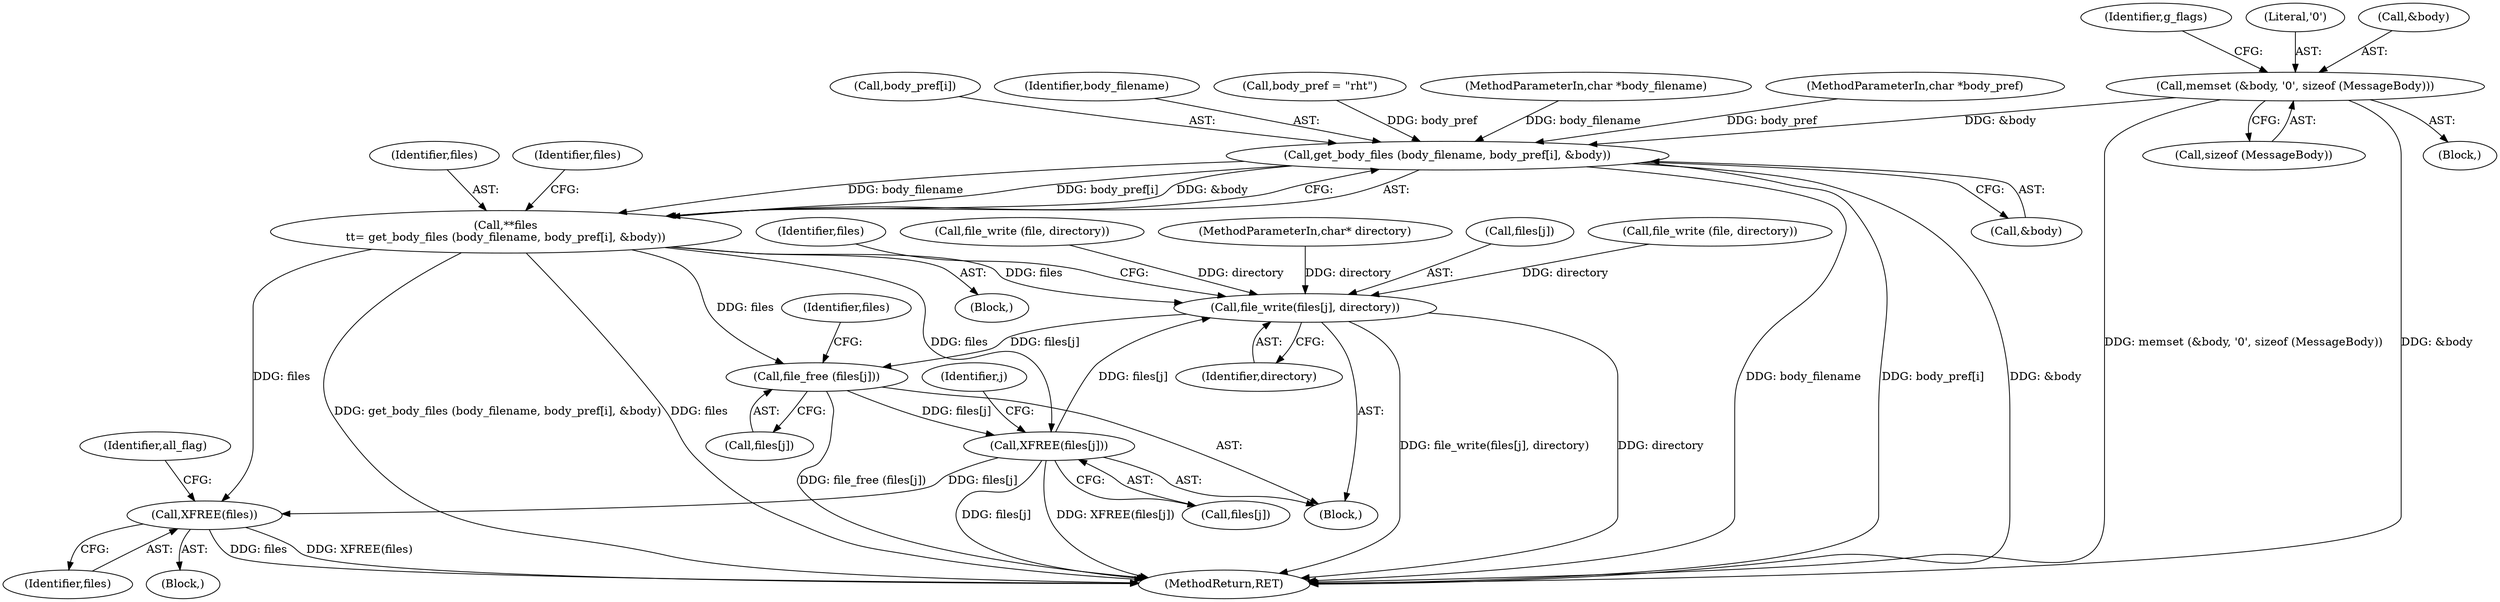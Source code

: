 digraph "0_tnef_8dccf79857ceeb7a6d3e42c1e762e7b865d5344d_1@API" {
"1000135" [label="(Call,memset (&body, '\0', sizeof (MessageBody)))"];
"1000376" [label="(Call,get_body_files (body_filename, body_pref[i], &body))"];
"1000374" [label="(Call,**files\n\t\t= get_body_files (body_filename, body_pref[i], &body))"];
"1000397" [label="(Call,file_write(files[j], directory))"];
"1000402" [label="(Call,file_free (files[j]))"];
"1000406" [label="(Call,XFREE(files[j]))"];
"1000410" [label="(Call,XFREE(files))"];
"1000414" [label="(Identifier,all_flag)"];
"1000385" [label="(Block,)"];
"1000378" [label="(Call,body_pref[i])"];
"1000372" [label="(Block,)"];
"1000411" [label="(Identifier,files)"];
"1000406" [label="(Call,XFREE(files[j]))"];
"1000115" [label="(Block,)"];
"1000381" [label="(Call,&body)"];
"1000333" [label="(Call,file_write (file, directory))"];
"1000142" [label="(Identifier,g_flags)"];
"1000377" [label="(Identifier,body_filename)"];
"1000408" [label="(Identifier,files)"];
"1000138" [label="(Literal,'\0')"];
"1000395" [label="(Identifier,j)"];
"1000397" [label="(Call,file_write(files[j], directory))"];
"1000410" [label="(Call,XFREE(files))"];
"1000402" [label="(Call,file_free (files[j]))"];
"1000374" [label="(Call,**files\n\t\t= get_body_files (body_filename, body_pref[i], &body))"];
"1000363" [label="(Call,body_pref = \"rht\")"];
"1000376" [label="(Call,get_body_files (body_filename, body_pref[i], &body))"];
"1000375" [label="(Identifier,files)"];
"1000407" [label="(Call,files[j])"];
"1000135" [label="(Call,memset (&body, '\0', sizeof (MessageBody)))"];
"1000384" [label="(Identifier,files)"];
"1000112" [label="(MethodParameterIn,char *body_filename)"];
"1000111" [label="(MethodParameterIn,char* directory)"];
"1000139" [label="(Call,sizeof (MessageBody))"];
"1000113" [label="(MethodParameterIn,char *body_pref)"];
"1000396" [label="(Block,)"];
"1000401" [label="(Identifier,directory)"];
"1000398" [label="(Call,files[j])"];
"1000188" [label="(Call,file_write (file, directory))"];
"1000404" [label="(Identifier,files)"];
"1000403" [label="(Call,files[j])"];
"1000460" [label="(MethodReturn,RET)"];
"1000136" [label="(Call,&body)"];
"1000135" -> "1000115"  [label="AST: "];
"1000135" -> "1000139"  [label="CFG: "];
"1000136" -> "1000135"  [label="AST: "];
"1000138" -> "1000135"  [label="AST: "];
"1000139" -> "1000135"  [label="AST: "];
"1000142" -> "1000135"  [label="CFG: "];
"1000135" -> "1000460"  [label="DDG: memset (&body, '\0', sizeof (MessageBody))"];
"1000135" -> "1000460"  [label="DDG: &body"];
"1000135" -> "1000376"  [label="DDG: &body"];
"1000376" -> "1000374"  [label="AST: "];
"1000376" -> "1000381"  [label="CFG: "];
"1000377" -> "1000376"  [label="AST: "];
"1000378" -> "1000376"  [label="AST: "];
"1000381" -> "1000376"  [label="AST: "];
"1000374" -> "1000376"  [label="CFG: "];
"1000376" -> "1000460"  [label="DDG: body_filename"];
"1000376" -> "1000460"  [label="DDG: body_pref[i]"];
"1000376" -> "1000460"  [label="DDG: &body"];
"1000376" -> "1000374"  [label="DDG: body_filename"];
"1000376" -> "1000374"  [label="DDG: body_pref[i]"];
"1000376" -> "1000374"  [label="DDG: &body"];
"1000112" -> "1000376"  [label="DDG: body_filename"];
"1000363" -> "1000376"  [label="DDG: body_pref"];
"1000113" -> "1000376"  [label="DDG: body_pref"];
"1000374" -> "1000372"  [label="AST: "];
"1000375" -> "1000374"  [label="AST: "];
"1000384" -> "1000374"  [label="CFG: "];
"1000374" -> "1000460"  [label="DDG: get_body_files (body_filename, body_pref[i], &body)"];
"1000374" -> "1000460"  [label="DDG: files"];
"1000374" -> "1000397"  [label="DDG: files"];
"1000374" -> "1000402"  [label="DDG: files"];
"1000374" -> "1000406"  [label="DDG: files"];
"1000374" -> "1000410"  [label="DDG: files"];
"1000397" -> "1000396"  [label="AST: "];
"1000397" -> "1000401"  [label="CFG: "];
"1000398" -> "1000397"  [label="AST: "];
"1000401" -> "1000397"  [label="AST: "];
"1000404" -> "1000397"  [label="CFG: "];
"1000397" -> "1000460"  [label="DDG: file_write(files[j], directory)"];
"1000397" -> "1000460"  [label="DDG: directory"];
"1000406" -> "1000397"  [label="DDG: files[j]"];
"1000188" -> "1000397"  [label="DDG: directory"];
"1000333" -> "1000397"  [label="DDG: directory"];
"1000111" -> "1000397"  [label="DDG: directory"];
"1000397" -> "1000402"  [label="DDG: files[j]"];
"1000402" -> "1000396"  [label="AST: "];
"1000402" -> "1000403"  [label="CFG: "];
"1000403" -> "1000402"  [label="AST: "];
"1000408" -> "1000402"  [label="CFG: "];
"1000402" -> "1000460"  [label="DDG: file_free (files[j])"];
"1000402" -> "1000406"  [label="DDG: files[j]"];
"1000406" -> "1000396"  [label="AST: "];
"1000406" -> "1000407"  [label="CFG: "];
"1000407" -> "1000406"  [label="AST: "];
"1000395" -> "1000406"  [label="CFG: "];
"1000406" -> "1000460"  [label="DDG: files[j]"];
"1000406" -> "1000460"  [label="DDG: XFREE(files[j])"];
"1000406" -> "1000410"  [label="DDG: files[j]"];
"1000410" -> "1000385"  [label="AST: "];
"1000410" -> "1000411"  [label="CFG: "];
"1000411" -> "1000410"  [label="AST: "];
"1000414" -> "1000410"  [label="CFG: "];
"1000410" -> "1000460"  [label="DDG: files"];
"1000410" -> "1000460"  [label="DDG: XFREE(files)"];
}
